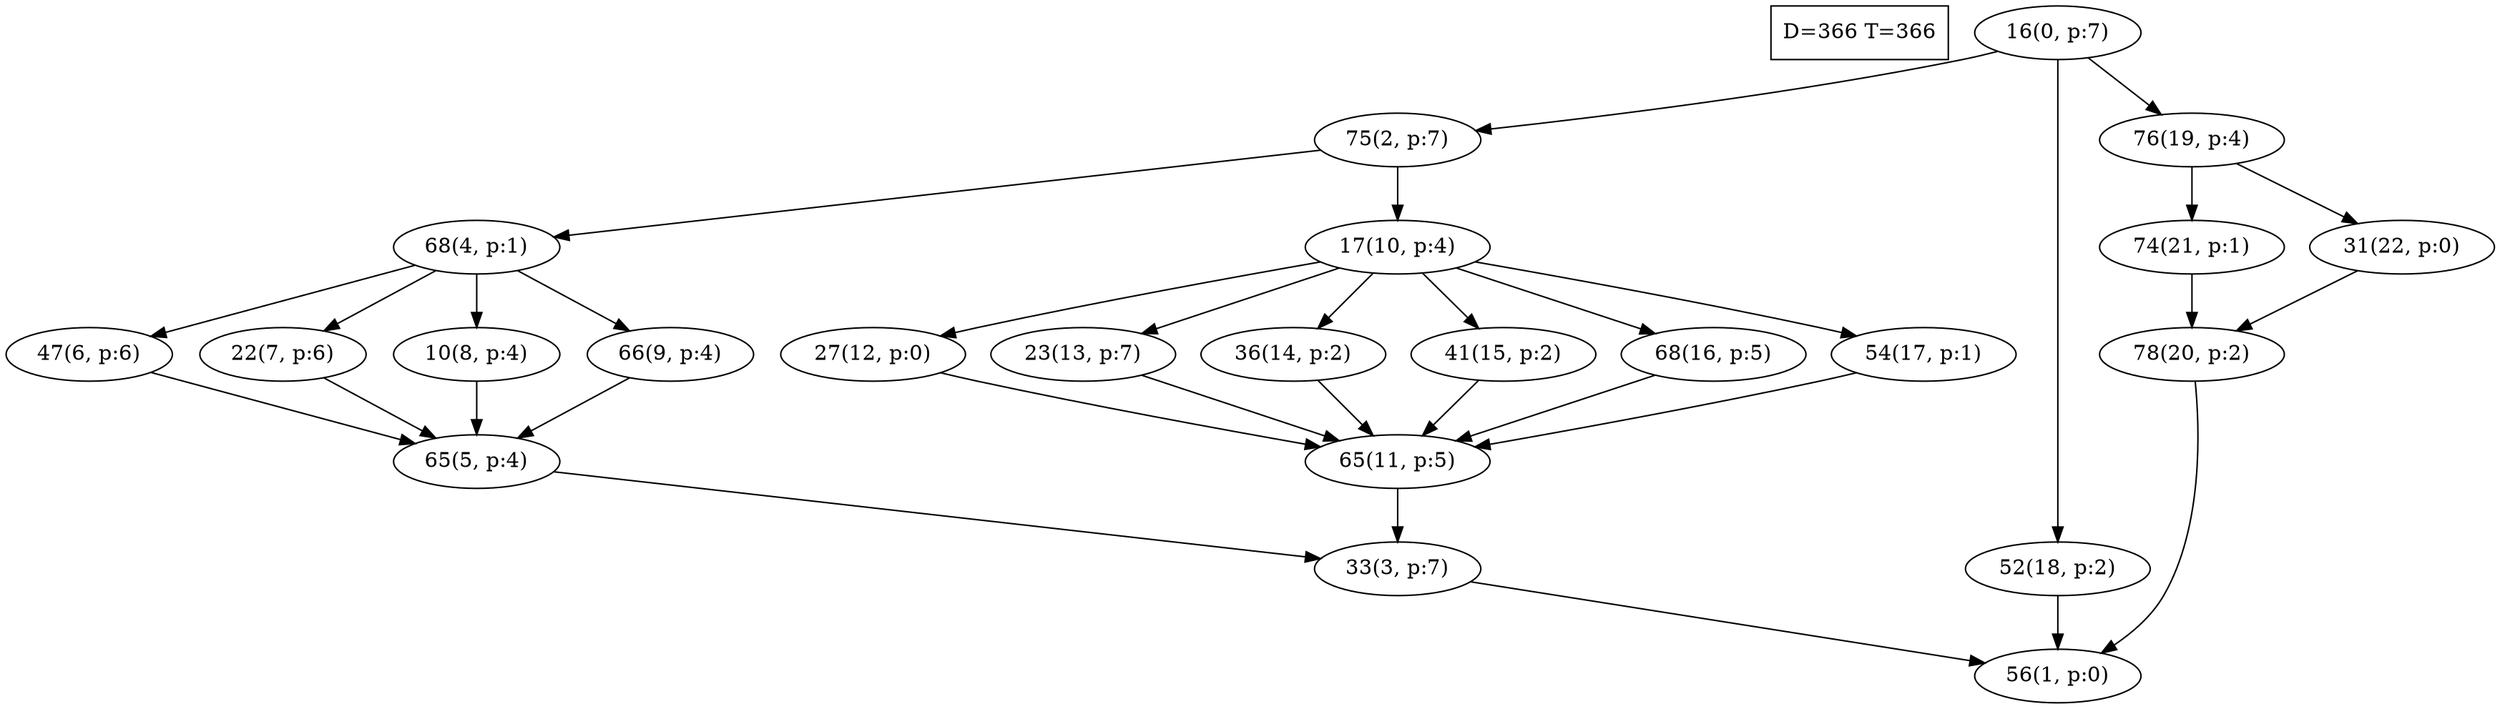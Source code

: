 digraph Task {
i [shape=box, label="D=366 T=366"]; 
0 [label="16(0, p:7)"];
1 [label="56(1, p:0)"];
2 [label="75(2, p:7)"];
3 [label="33(3, p:7)"];
4 [label="68(4, p:1)"];
5 [label="65(5, p:4)"];
6 [label="47(6, p:6)"];
7 [label="22(7, p:6)"];
8 [label="10(8, p:4)"];
9 [label="66(9, p:4)"];
10 [label="17(10, p:4)"];
11 [label="65(11, p:5)"];
12 [label="27(12, p:0)"];
13 [label="23(13, p:7)"];
14 [label="36(14, p:2)"];
15 [label="41(15, p:2)"];
16 [label="68(16, p:5)"];
17 [label="54(17, p:1)"];
18 [label="52(18, p:2)"];
19 [label="76(19, p:4)"];
20 [label="78(20, p:2)"];
21 [label="74(21, p:1)"];
22 [label="31(22, p:0)"];
0 -> 2;
0 -> 18;
0 -> 19;
2 -> 4;
2 -> 10;
3 -> 1;
4 -> 6;
4 -> 7;
4 -> 8;
4 -> 9;
5 -> 3;
6 -> 5;
7 -> 5;
8 -> 5;
9 -> 5;
10 -> 12;
10 -> 13;
10 -> 14;
10 -> 15;
10 -> 16;
10 -> 17;
11 -> 3;
12 -> 11;
13 -> 11;
14 -> 11;
15 -> 11;
16 -> 11;
17 -> 11;
18 -> 1;
19 -> 21;
19 -> 22;
20 -> 1;
21 -> 20;
22 -> 20;
}